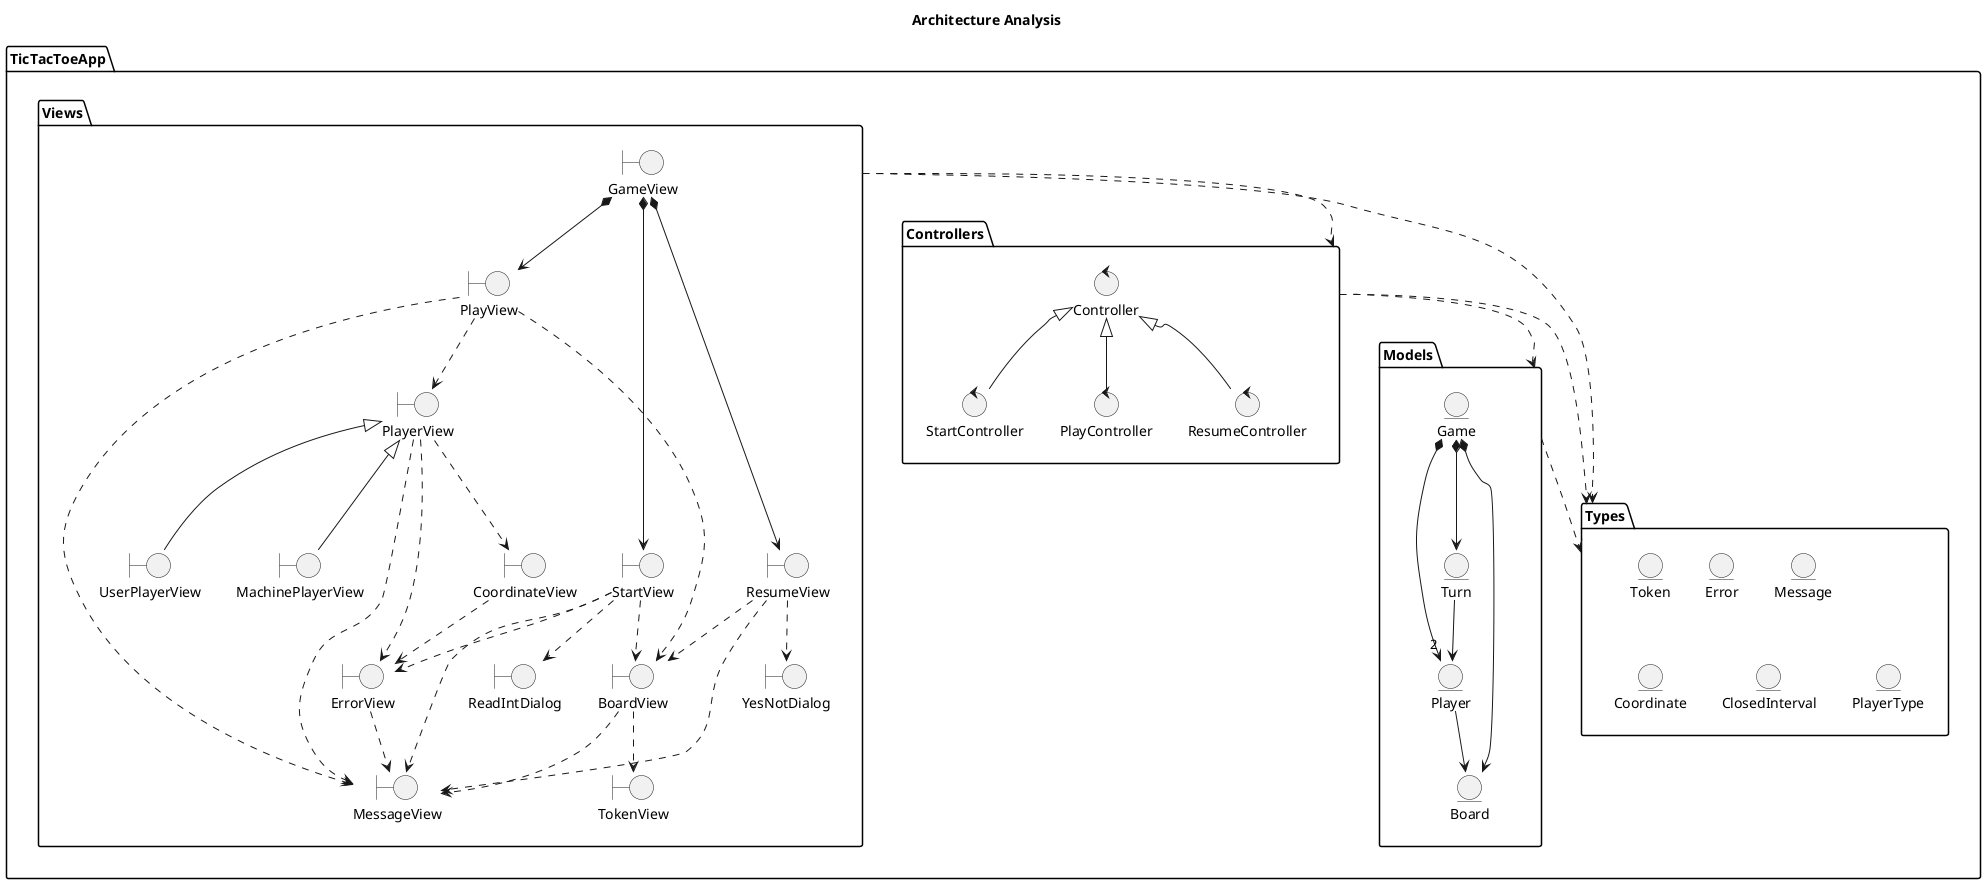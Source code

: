 @startuml Architecture Analysis
    title Architecture Analysis

package TicTacToeApp{
    package Views{
        boundary GameView
        boundary StartView
        boundary PlayView
        boundary ResumeView
        boundary PlayerView
        boundary UserPlayerView
        boundary MachinePlayerView
        boundary BoardView
        boundary MessageView
        boundary TokenView
        boundary CoordinateView
        boundary ErrorView
        boundary YesNotDialog
        boundary ReadIntDialog

        GameView *--> StartView
        GameView *--> PlayView
        GameView *--> ResumeView        

        StartView ..> MessageView
        StartView ..> BoardView
        StartView ..> ReadIntDialog
        StartView ..> ErrorView

        PlayView ..> PlayerView
        PlayView ..> MessageView
        PlayView ..> BoardView

        ResumeView ..> MessageView
        ResumeView ..> YesNotDialog
        ResumeView ..> BoardView

        BoardView ..> MessageView
        BoardView ..> TokenView

        PlayerView <|-- UserPlayerView
        PlayerView <|-- MachinePlayerView
        PlayerView ..> MessageView
        PlayerView ..> CoordinateView
        PlayerView ..> ErrorView      

        CoordinateView ..> ErrorView

        ErrorView ..> MessageView  
    }

    package Controllers{
        control Controller
        control StartController
        control PlayController
        control ResumeController

        Controller <|-- StartController
        Controller <|-- PlayController
        Controller <|-- ResumeController
    }

    package Models{
        entity Game
        entity Turn
        entity Player
        entity Board

        Game *--> Board
        Game *--> "2" Player
        Game *--> Turn

        Turn --> Player
        Player --> Board
    }

    package Types{
        entity Token
        entity Error
        entity Message
        entity Coordinate
        entity ClosedInterval
        entity PlayerType
    }

    Views ..> Types
    Views ..> Controllers
    
    Controllers ..> Types
    Controllers ..> Models

    Models ..> Types
}    
@enduml

@startuml Start Analysis
    allow_mixing
    title Start Analysis

actor "Player" as Actorr
package TicTacToeApp{
    namespace Views{
        object ":GameView" as GameView{
        }
        
        object ":StartView" as StartView{
        }
        
        object ":MessageView" as MessageView{
        }
        
        object ":ReadIntDialog" as ReadIntDialog{
        }
        
        object ":CollaborationOpenBoard" as CollaborationOpenBoard{
        }
        
        object ":ErrorView" as ErrorView{
        }        
    }
    namespace Controller{
        object ":StartController" as StartController{
        }
    }
    
    namespace Models{
        object ":Game" as Game{
        }
        object ":Turn" as Turn{
        }
    }
    
    namespace Types{
        object ":Message" as Message{
        }
        object ":Error" as Error{
        }
    }
}

Actorr --> GameView : start()
    GameView --> StartView : interact(startController)
        StartView --> Message
            note on link
                1. GetMessage(Message.SelectGameMode)
            endnote
        StartView --> ReadIntDialog
            note on link
                2. Read(outString)
            endnote
        StartView --> ErrorView
            note on link   
                3. Show(Error.InvalidGameMode)
            endnote
            ErrorView --> Error
                note on link
                    4. IsNull(Error)
                endnote
        StartView --> StartController 
            note on link
                5. SetGameModePlayer(gameModePlayers)
            endnote

            StartController --> Game 
                note on link
                    6. SetGameModePlayer(gameModePlayers)
                endnote
                Game --> Turn
                    note on link
                        6.1. SetGameModePlayer(gameModePlayers)
                    endnote
        StartView --> MessageView
            note on link
                7. WriteLine(Message.Title)
            endnote
        StartView --> CollaborationOpenBoard
            note on link
                8. Show(startController)
            endnote
@enduml

@startuml Play Analysis 
    allow_mixing
    title Play Analysis 

actor "Player" as Actorr
package TicTacToeApp{
    namespace Views{
        object ":GameView" as GameView{
        }
        
        object ":PlayView" as PlayView{
        }
        
        object ":PlayerView" as PlayerView{
        }
        
        object ":MessageView" as MessageView{
        }
        
        object ":CoordinateView" as CoordinateView{
        }
        
        object ":CollaborationShowBoard" as CollaborationShowBoard{
        }
        
        object ":ErrorView" as ErrorView{
        }        
    }
    namespace Controller{
        object ":PlayController" as PlayController{
        }
    }
    
    namespace Models{
        object ":Game" as Game{
        }
        
        object ":Player" as Player{
        }
        
        object ":Board" as Board{
        }
        
        object ":Turn" as Turn{
        }        
    }
    
    namespace Types{
        object ":Message" as Message{
        }
        
        object ":Error" as Error{
        }
        
        object ":Coordinate" as Coordinate{
        }
        
        object ":ClosedInterval" as ClosedInterval{
        }
    }

Actorr --> GameView : Play()
    GameView --> PlayView : Interact(playController)
        PlayView --> PlayerView : Interact(playController)
            PlayerView --> PlayController
                note on link
                    HasToken()
                    PutToken(Coordinate)
                    FindPutTokenError(Coordinate)
                    MoveToken(origin, target)
                    FindOriginMoveTokenError(origin)
                    FindTargetMoveTokenError(origin, target)
                endnote

                PlayController --> Game 
                    note on link
                        HasToken()
                        PutToken(Coordinate)
                        FindPutTokenError(Coordinate)
                        Next()
                        MoveToken(origin, target)
                        FindOriginMoveTokenError(origin)
                        FindTargetMoveTokenError(origin, target)
                        IsTicTacToe()
                        GetCurrent()
                        GetPlayerType()
                    endnote

                    Game --> Turn
                        note on link
                            GetCurrentTurn()
                            Next()
                        endnote
                    Game --> Player
                        note on link
                            HasToken()
                            PutToken(Coordinate)
                            FindPutTokenError(Coordinate)
                            MoveToken(origin, target)
                            FindOriginMoveTokenError(origin)
                            FindTargetMoveTokenError(origin, target)
                            GetPlayerType()
                        endnote
                        Player --> Board
                            note on link
                                PutToken(token, coordinate)
                                IsEmpty()
                                MoveToken(origin, target)
                                IsOccypiedBy(token, coordinate)                                
                            endnote
                        Player --> Coordinate
                            note on link
                                Equals(coordinate)
                            endnote
                    Game --> Board
                        note on link
                            IsTicTacToe(token)
                        endnote
            PlayerView --> ErrorView
                note on link
                    WriteLine(Error.SquareIsOccupied)
                    WriteLine(Error.NotOwnerToken)
                    WriteLine(Error.OriginAndTargetCoordinateCannotBeSame)
                endnote
            PlayerView --> Message
                note on link
                    GetMessage(Message.EnterCoordinateToPut)
                endnote
            PlayerView --> CoordinateView
                note on link
                    Read(outString)
                endnote
                CoordinateView --> Coordinate
                    note on link
                        FindValidCoordinateError()
                    endnote
                    Coordinate --> ClosedInterval
                        note on link
                            IsValid(value)
                        endnote

                CoordinateView --> ErrorView
                    note on link
                        WriteLine(Error.InvalidCoordinate)
                    endnote
                    ErrorView --> Error
                        note on link
                            IsNull()
                        endnote
        
        PlayView --> PlayController
            note on link
                Next()
                IsTicTacToe()
                GetCurrent()
                GetPlayerType()
            endnote
        PlayView --> MessageView
            note on link
                WriteLine(Message.Winner)
            endnote
        PlayView --> CollaborationShowBoard
            note on link
                Show(playController)
            endnote
}
@enduml

@startuml Resume Analysis 
    allow_mixing
    title Resume Analysis 

actor "Player" as Actorr
package TicTacToeApp{
    namespace Views{
        object ":GameView" as GameView{
        }
        
        object ":ResumeView" as ResumeView{
        }
        
        object ":BoardView" as BoardView{
        }       
        
        object ":YesNotDialog" as YesNotDialog{
        }       
    }
    namespace Controller{
        object ":ResumeController" as ResumeController{
        }
    }
    
    namespace Models{
        object ":Game" as Game{
        }
        
        object ":Player" as Player{
        }
        
        object ":Board" as Board{
        }
        
        object ":Turn" as Turn{
        }        
    }

    namespace Types{
        object ":Message" as Message{
        }        
    }

Actorr --> GameView : Resume()
    GameView --> ResumeView : Interact(resumeController)

        ResumeView --> Message
            note on link
                GetMessage(Message.Resume)
            endnote
        ResumeView --> YesNotDialog
            note on link
                Read(outString)
                IsAffirmative()
            endnote

        ResumeView --> ResumeController
            note on link
                Reset()
            endnote
            ResumeController --> Game
                note on link
                    Reset()
                endnote
                Game --> Player
                    note on link
                        Reset()
                    endnote
                Game --> Board
                    note on link
                        Reset()
                    endnote
                Game --> Turn
                    note on link
                        Reset()
                    endnote
        
        ResumeView --> BoardView 
            note on link
                Clear()
            endnote

@enduml

@startuml Views Analysis 
    title Views Analysis 


@enduml

@startuml Controllers Analysis
    title Controllers Analysis

package TicTacToeApp{
    namespace Controllers{
        class Controller{
            +Controller()
            +GetToken(coordinate) : Token
        }
        Controller <|-- StartController
        Controller <|-- PlayController
        Controller <|-- ResumeController

        class StartController{
            +StartController()
            +SetGameModePlayers(gameModePlayers)
        }

        class PlayController{
            +PlayController()
            +HasToken()
            +PutToken(coordinate)
            +FindPutTokenError(coordinate) : Error
            +MoveToken(origin, target)
            +FindOriginToMoveToken(coordinate) : Error
            +FindTargetToMoveToken(origin, target) : Error
            +Next()
            +IsTicTacToe() : boolean
            +GetCurrent() : Token
            +GetPlayerType() : PlayerTyoe
        }

        class ResumeController{
            +ResumeController()
            +Reset()
        }
    }

    namespace Models{
    }
    namespace Types{
        enum Token
        enum Error
    }

    Controllers.Controller --> Models.Game
    Controllers.Controller ..> Types.Token
    Controllers.Controller ..> Types.coordinate
    
    Controllers.PlayController ..> Types.Error
}
@enduml

@startuml Models Analysis 
    title Models Analysis 

package TicTacToeApp{
    namespace Models{
        class Game{
            +SetGameModePlayer(gameModePlayers)
            +GetPlayerType() : PlayerTyoe
            +HasToken() : boolean
            +PutToken(coordinate)
            +FindPutTokenError(coordinate) : Error
            +MoveToken(origin, target)
            +FindOriginToMoveTokenError(coordinate) : Error
            +FindTargetToMoveTokenError(origin, target) : Error
            +Next()
            +IsTicTacToe() : boolean
            +GetCurrent() : Token
            +GetToken(coordinate) : Token
            +Reset()
        }
        Game *--> Board
        Game *--> "2" Player
        Game *--> Turn

        class Board{
            ~IsEmpty() : boolean
            ~IsOccupiedBy(toke, coordinate) : boolean
            ~PutToken(coordinate)
            ~MoveToken(origin, target)
            ~IsTicTacToe(token) : boolean
            ~GetToken(coordinate) : Token
            ~Reset()
        }

        class Player{
            ~Player(board, playerType)
            ~GetPlayerType() : PlayerTyoe
            ~GetToken() : Token
            ~HasToken() : boolean
            ~PutToken(coordinate)
            ~FindPutTokenError(coordinate) : Error
            ~MoveToken(origin, target)
            ~FindOriginToMoveTokenError(coordinate) : Error
            ~FindTargetToMoveTokenError(origin, target) : Error
            ~Reset()
        }
        Player --> Board

        class Turn{
            ~Turn(players[])
            ~Next()
            ~GetCurrent() : int
            ~SetGameModePlayer(gameModePlayers)
            ~Reset()
        }
        Turn --> "2" Player
    }

    namespace Types{
        enum Token
        enum Error
        enum PlayerType
        class Coordinate{}        
    }

    Models.Game ..> Types.Error
    Models.Game ..> Types.Token
    Models.Game ..> Types.PlayerType
    Models.Game ..> Types.Coordinate

    Models.Player ..> Types.Error
    Models.Player ..> Types.Token
    Models.Player ..> Types.PlayerType
    Models.Player ..> Types.Coordinate
    
    Models.Turn ..> Types.Token
    Models.Turn ..> Types.PlayerType
    
    Models.Board ..> Types.Token
    Models.Board ..> Types.Coordinate
}
@enduml

@startuml Types Analysis
    title Types Analysis

package TicTacToeApp{
    
    enum Token{
        +X,
        +O,
        +Null
        +{static}IsNull(token) : boolean
    }

    enum Error{
        +InvalidGameModePlayers
        +InvalidCoordinate
        +SquareIsOccupied
        +NotOwnerToken
        +OriginAndTargetCoordinateCannontBeSame
        +Null
        +{static}IsNull(error) : boolean
    }

    enum PlayerType{
        +UserPlayer
        +MachinePlayer
    }

    class Coordinate{
        -row : int
        -colunm : int
        +Coordinate()
        +Coordinate(row, colunm)
        +FindValidCoordinateError() : Error
        -IsValid(value) : boolean
    }
    Coordinate ..> ClosedInterval
    Coordinate ..> Error

    class ClosedInterval{
        -min : int
        -max : int 
        ~ClosedInterval(min, max)
        ~IsValid(value) : boolean
    }
}
@enduml